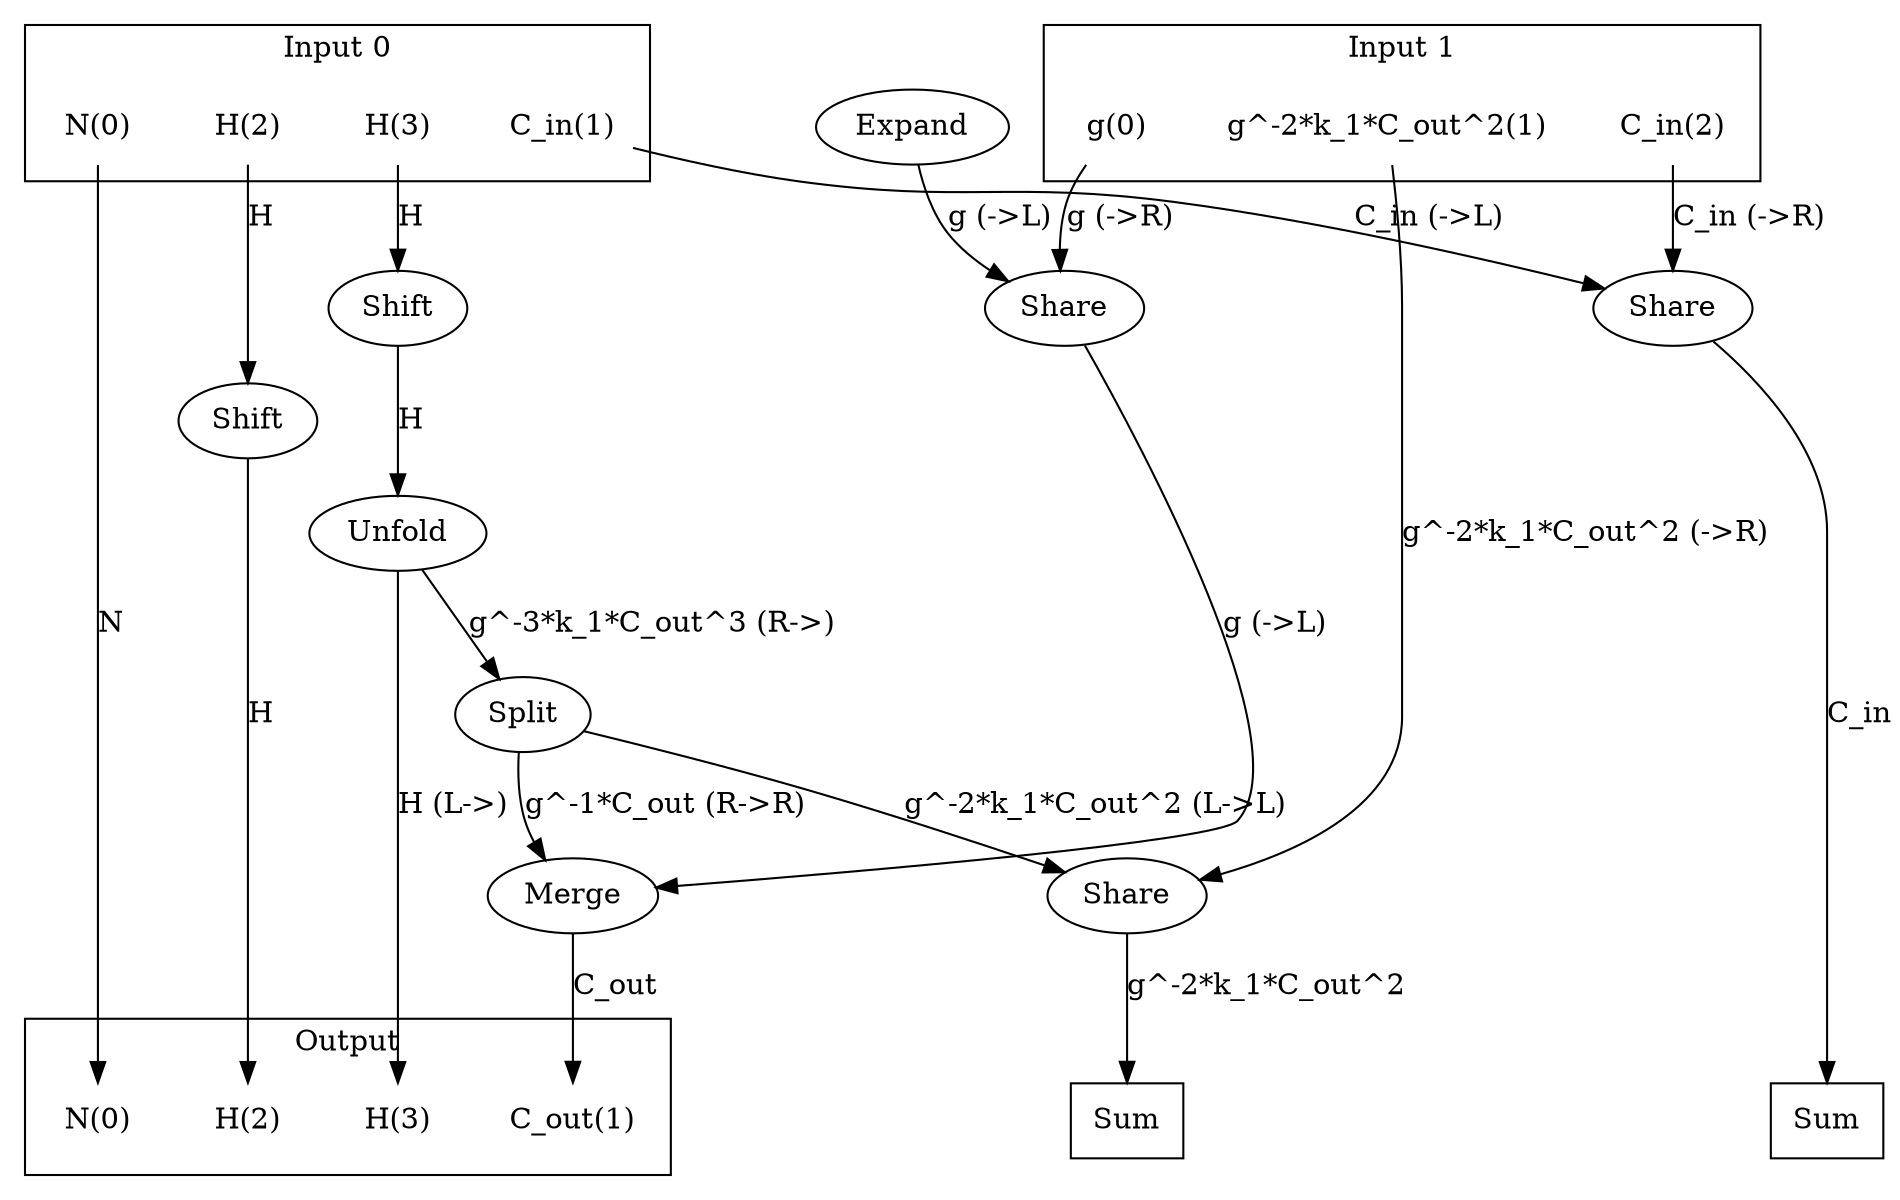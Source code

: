 digraph kernel_generated {
newrank = true;
op_0x55672bdfa710 [label="Share"];
op_0x55672bdfa760 [label="Share"];
op_0x55672bdfa7b0 [label="Share"];
op_0x55672bdfaab8 [label="Expand"];
op_0x55672bdfb280 [label="Shift"];
op_0x55672bdfb3d0 [label="Shift"];
op_0x55672bdfbdb0 [label="Merge"];
op_0x55672bdfcdc0 [label="Unfold"];
op_0x55672bdfe110 [label="Split"];
reduce_0x7f527800e0d8 [label="Sum", shape=box];
reduce_0x7f52780077d8 [label="Sum", shape=box];
subgraph cluster_out {
label = "Output";
out_0 [label="N(0)", shape=none];
out_1 [label="C_out(1)", shape=none];
out_2 [label="H(2)", shape=none];
out_3 [label="H(3)", shape=none];
}
{ rank = same;
reduce_0x7f527800e0d8;
reduce_0x7f52780077d8;
out_0;
out_1;
out_2;
out_3;
}
subgraph cluster_in_0 {
label = "Input 0";
in_0_0 [label="N(0)", shape=none];
in_0_1 [label="C_in(1)", shape=none];
in_0_2 [label="H(2)", shape=none];
in_0_3 [label="H(3)", shape=none];
}
subgraph cluster_in_1 {
label = "Input 1";
in_1_0 [label="g(0)", shape=none];
in_1_1 [label="g^-2*k_1*C_out^2(1)", shape=none];
in_1_2 [label="C_in(2)", shape=none];
}
{ rank = same;
in_0_0;
in_0_1;
in_0_2;
in_0_3;
in_1_0;
in_1_1;
in_1_2;
}
in_0_0 -> out_0 [label="N"];
in_0_1 -> op_0x55672bdfa710 [label="C_in (->L)"];
in_0_2 -> op_0x55672bdfb280 [label="H"];
in_0_3 -> op_0x55672bdfb3d0 [label="H"];
in_1_0 -> op_0x55672bdfa760 [label="g (->R)"];
in_1_1 -> op_0x55672bdfa7b0 [label="g^-2*k_1*C_out^2 (->R)"];
in_1_2 -> op_0x55672bdfa710 [label="C_in (->R)"];
op_0x55672bdfbdb0 -> out_1 [label="C_out"];
op_0x55672bdfb280 -> out_2 [label="H"];
op_0x55672bdfcdc0 -> out_3 [label="H (L->)"];
op_0x55672bdfaab8 -> op_0x55672bdfa760 [label="g (->L)"];
op_0x55672bdfe110 -> op_0x55672bdfa7b0 [label="g^-2*k_1*C_out^2 (L->L)"];
op_0x55672bdfa760 -> op_0x55672bdfbdb0 [label="g (->L)"];
op_0x55672bdfe110 -> op_0x55672bdfbdb0 [label="g^-1*C_out (R->R)"];
op_0x55672bdfb3d0 -> op_0x55672bdfcdc0 [label="H"];
op_0x55672bdfcdc0 -> op_0x55672bdfe110 [label="g^-3*k_1*C_out^3 (R->)"];
op_0x55672bdfa710 -> reduce_0x7f52780077d8 [label="C_in"];
op_0x55672bdfa7b0 -> reduce_0x7f527800e0d8 [label="g^-2*k_1*C_out^2"];
}
